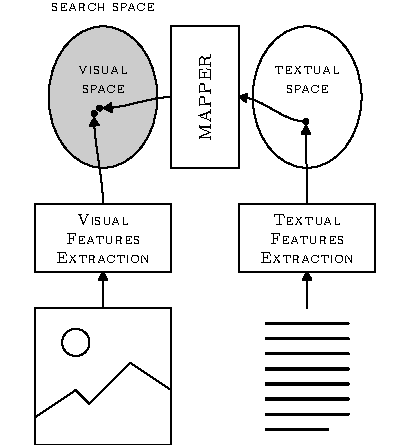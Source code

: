 unitsize(.8cm);
// texpreamble("\renewcommand{\rmdefault}{\sfdefault}");

path[] pic() {
    path p = (0, .2) -- (0, 0) -- (1, 0) -- (1, .4) --
             (.7, .6) -- (.4, .3) -- (.3, .4) -- (0, .2) --
             (0, 1) -- (1, 1) -- (1, .4);
    path c = circle((.3, .75), .1);
    return new path[] {p, c};
}

path[] text() {
    int nrows = 8;
    real margin = .2;
    path r = (margin, 0) -- (1 - margin, 0);
    path[] rows = new path[] {};
    for (int i = 0; i < nrows; ++i) {
        real disp = 1. / (nrows + 1);
        path row = r;
        if (i == 0)
            row = (margin, 0) -- (.85 - margin, 0);
        row = shift(0, (i+1) * disp) * row;
        rows.push(row);
    }
    
    return rows;
}

real w = 3, wgap = 1.5, ww = w + wgap;
real h = 1.5, hgap = .8;

// IMG
path[] img = scale(w) * pic();
draw(img);
path a = (w/2, w) -- (w/2, w + hgap);
draw(a, arrow=ArcArrow);
pair cnnStart = (0, w + hgap), cnnEnd = cnnStart + (w, h);
path cnn = box(cnnStart, cnnEnd);
draw(cnn);
label(minipage("\sc \scriptsize \centering Visual\\Features\\Extraction"), (cnnStart + cnnEnd) / 2);

// VISUAL SPACE
real space_r = w / 2.5, space_s = 1.3;
pair spaceStart = (w/2, cnnEnd.y + hgap);
pair spaceEnd = spaceStart + (0, 2*space_r*space_s);
pair spaceCenter = spaceStart + (0, space_r * space_s);
path space = shift(spaceCenter) * scale(1, space_s) * circle((0,0), space_r);
fill(space, gray(.8));
draw(space);
pair v = spaceCenter + (unitrand()-1, unitrand()-1);
pair v2 = v - (0.12, 0.12);
dot(v);
dot(v2);

path a = (w/2, cnnEnd.y){N} .. {N}(v2 - (0, 0.1));
draw(a, arrow=ArcArrow);

label(minipage("\centering \sc \scriptsize search space"), spaceEnd + (0, hgap/2));
label(minipage("\centering \sc \scriptsize visual\\space"), spaceCenter + (0, hgap/2));

// TEXT
path[] txt = shift(w+wgap) * scale(w) * text();
draw(txt, linewidth(1.2));
path a = (ww + w/2, w) -- (ww + w/2, w+hgap);
draw(a, arrow=ArcArrow);
pair rnnStart = (ww, w+hgap), rnnEnd = rnnStart + (w,h);
path rnn = box(rnnStart, rnnEnd);
draw(rnn);
label(minipage("\sc \scriptsize \centering Textual\\Features\\Extraction"), (rnnStart + rnnEnd) / 2);

// TEXTUAL SPACE
pair spaceStart = (ww + w/2, rnnEnd.y + hgap);
pair spaceEnd = spaceStart + (0, 2*space_r*space_s);
// real space_r = w / 2, space_s = .7;
pair spaceCenter = spaceStart + (0, space_r * space_s);
path space = shift(spaceCenter) * scale(1, space_s) * circle((0,0), space_r);
draw(space);

pair t = spaceCenter + (unitrand() - 1, unitrand() - 1);
dot(t);

path a = (ww + w/2, rnnEnd.y){N} .. {N}(t - (0, 0.1));
draw(a, arrow=ArcArrow);

label(minipage("\centering \sc \scriptsize textual\\space"), spaceCenter + (0, hgap/2));

// MAPPER
pair mS = (w + wgap/2 - h/2, spaceStart.y);
pair mE = mS + (h, 2*space_r*space_s);
path mapper = box(mS, mE);
draw(mapper);
label(rotate(90) * Label("\sc mapper"), (mS + mE) / 2);

pair mV = (mS.x, (mS.y + mE.y) / 2);
pair mT = (mE.x, (mS.y + mE.y) / 2);

// pair t2 = t + 2*(unitrand() - 1);
// dot(t2);

draw(mV{W} .. {W}(v + (0.1, 0)), arrow=ArcArrow);
draw(t{W} .. {W}mT, arrow=ArcArrow);


